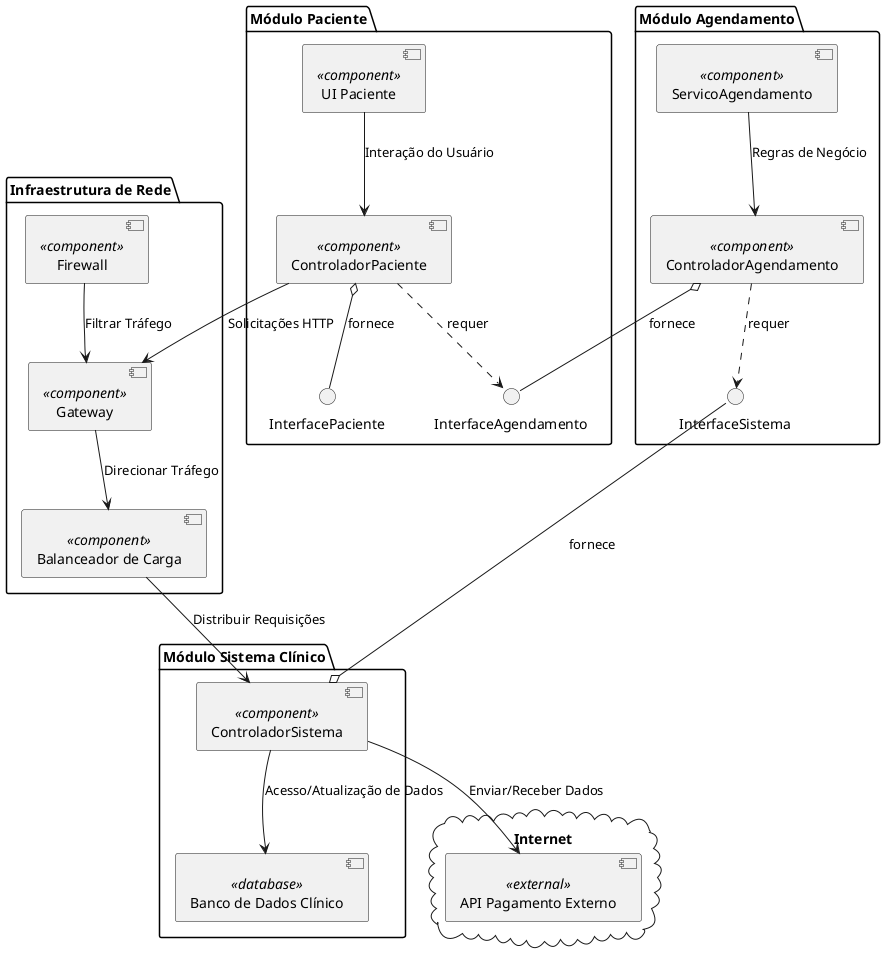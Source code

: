 @startuml
cloud "Internet" {
    [API Pagamento Externo] <<external>>
}

package "Módulo Paciente" {
    [ControladorPaciente] <<component>>
    [UI Paciente] <<component>>

    interface "InterfacePaciente" as I_Paciente
    [ControladorPaciente] o-- I_Paciente : fornece
    [UI Paciente] --> [ControladorPaciente] : Interação do Usuário

    interface "InterfaceAgendamento" as I_Agendamento
    [ControladorPaciente] ..> I_Agendamento : requer
}

package "Módulo Agendamento" {
    [ControladorAgendamento] <<component>>
    [ServicoAgendamento] <<component>>

    interface "InterfaceAgendamento" as I_Agendamento
    [ControladorAgendamento] o-- I_Agendamento : fornece

    interface "InterfaceSistema" as I_Sistema
    [ControladorAgendamento] ..> I_Sistema : requer

    [ServicoAgendamento] --> [ControladorAgendamento] : Regras de Negócio
}

package "Módulo Sistema Clínico" {
    [ControladorSistema] <<component>>
    [Banco de Dados Clínico] <<database>>

    interface "InterfaceSistema" as I_Sistema
    [ControladorSistema] o-- I_Sistema : fornece
    [ControladorSistema] --> [Banco de Dados Clínico] : Acesso/Atualização de Dados
}

package "Infraestrutura de Rede" {
    [Gateway] <<component>>
    [Balanceador de Carga] <<component>>
    [Firewall] <<component>>

    [Gateway] --> [Balanceador de Carga] : Direcionar Tráfego
    [Balanceador de Carga] --> [ControladorSistema] : Distribuir Requisições
    [Firewall] --> [Gateway] : Filtrar Tráfego
}

[ControladorPaciente] --> [Gateway] : Solicitações HTTP
[ControladorSistema] --> [API Pagamento Externo] : Enviar/Receber Dados

@enduml

